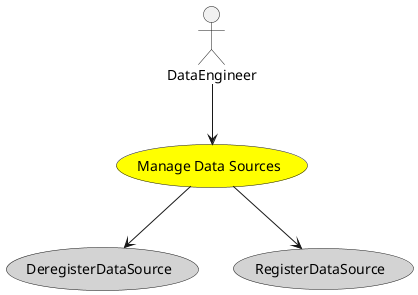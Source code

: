 @startuml


usecase "Manage Data Sources" as ManageDataSources #yellow

Actor "DataEngineer" as DataEngineer

DataEngineer --> ManageDataSources



usecase "DeregisterDataSource" as DeregisterDataSource #lightgrey

ManageDataSources --> DeregisterDataSource

usecase "RegisterDataSource" as RegisterDataSource #lightgrey

ManageDataSources --> RegisterDataSource









@enduml
